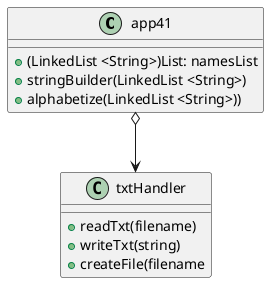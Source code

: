 @startuml

'https://plantuml.com/class-diagram

class app41 {
    + (LinkedList <String>)List: namesList
    + stringBuilder(LinkedList <String>)
    + alphabetize(LinkedList <String>))
}

class txtHandler {
    + readTxt(filename)
    + writeTxt(string)
    + createFile(filename
}


app41 o--> txtHandler



@enduml